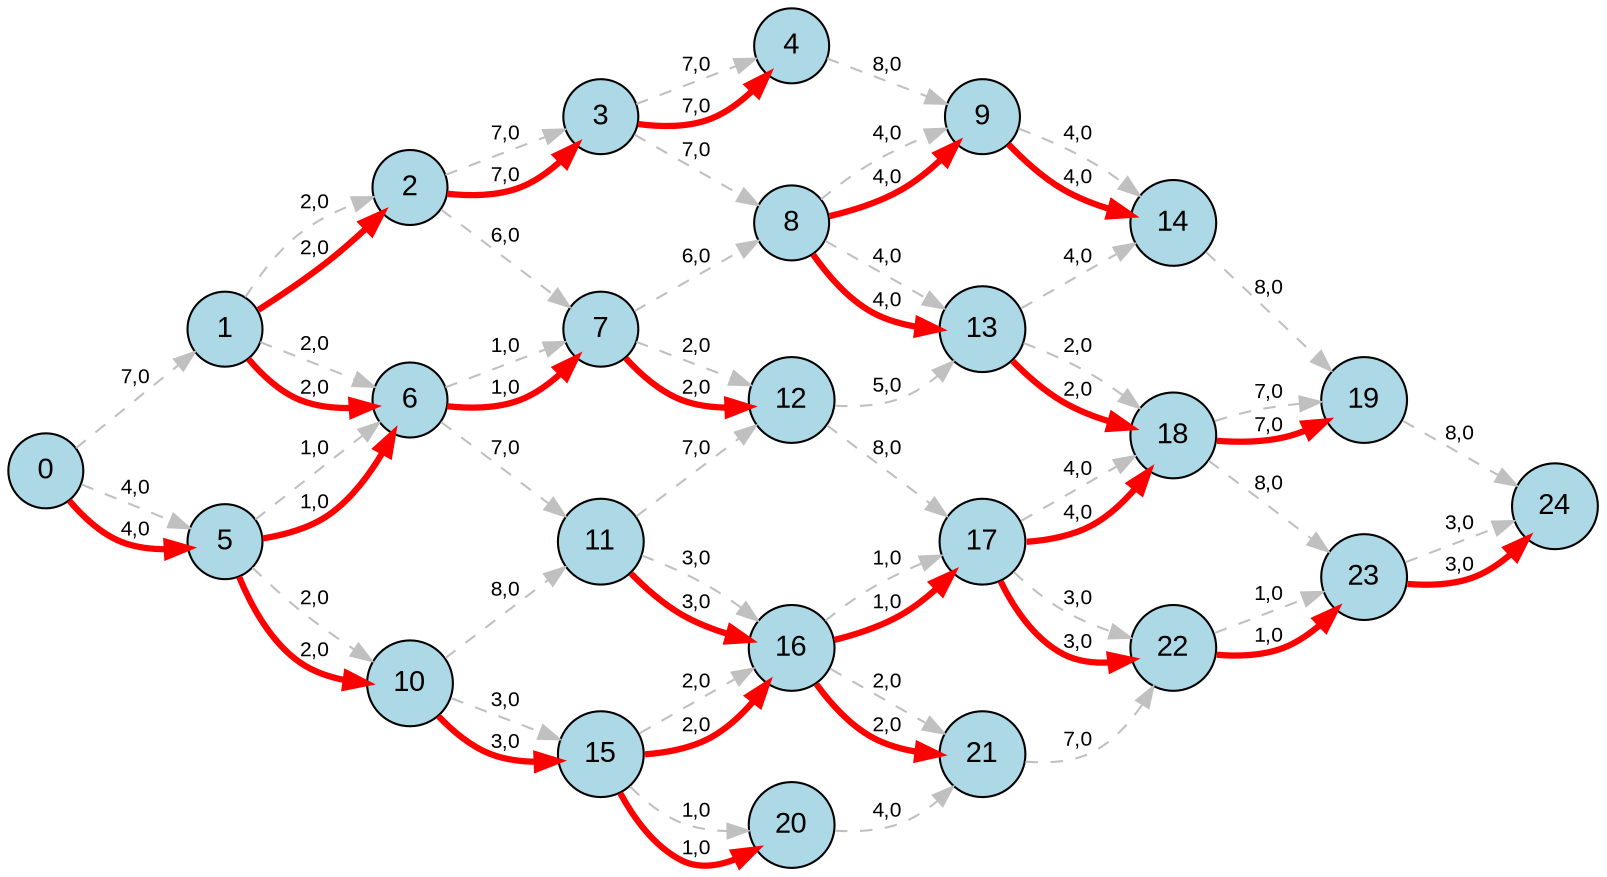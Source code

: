 // DOT file generated for MST Visualization
// Use: https://edotor.net/ or install GraphViz locally
digraph Graph3_KruskalMST {
  rankdir=LR;
  node [shape=circle, style=filled, fillcolor=lightblue, fontname=Arial];
  edge [fontname=Arial, fontsize=10];

  // Original graph edges (light gray)
  0 -> 1 [label="7,0", color=gray, penwidth=1, style=dashed];
  0 -> 5 [label="4,0", color=gray, penwidth=1, style=dashed];
  1 -> 2 [label="2,0", color=gray, penwidth=1, style=dashed];
  1 -> 6 [label="2,0", color=gray, penwidth=1, style=dashed];
  2 -> 3 [label="7,0", color=gray, penwidth=1, style=dashed];
  2 -> 7 [label="6,0", color=gray, penwidth=1, style=dashed];
  3 -> 4 [label="7,0", color=gray, penwidth=1, style=dashed];
  3 -> 8 [label="7,0", color=gray, penwidth=1, style=dashed];
  4 -> 9 [label="8,0", color=gray, penwidth=1, style=dashed];
  5 -> 6 [label="1,0", color=gray, penwidth=1, style=dashed];
  5 -> 10 [label="2,0", color=gray, penwidth=1, style=dashed];
  6 -> 7 [label="1,0", color=gray, penwidth=1, style=dashed];
  6 -> 11 [label="7,0", color=gray, penwidth=1, style=dashed];
  7 -> 8 [label="6,0", color=gray, penwidth=1, style=dashed];
  7 -> 12 [label="2,0", color=gray, penwidth=1, style=dashed];
  8 -> 9 [label="4,0", color=gray, penwidth=1, style=dashed];
  8 -> 13 [label="4,0", color=gray, penwidth=1, style=dashed];
  9 -> 14 [label="4,0", color=gray, penwidth=1, style=dashed];
  10 -> 11 [label="8,0", color=gray, penwidth=1, style=dashed];
  10 -> 15 [label="3,0", color=gray, penwidth=1, style=dashed];
  11 -> 12 [label="7,0", color=gray, penwidth=1, style=dashed];
  11 -> 16 [label="3,0", color=gray, penwidth=1, style=dashed];
  12 -> 13 [label="5,0", color=gray, penwidth=1, style=dashed];
  12 -> 17 [label="8,0", color=gray, penwidth=1, style=dashed];
  13 -> 14 [label="4,0", color=gray, penwidth=1, style=dashed];
  13 -> 18 [label="2,0", color=gray, penwidth=1, style=dashed];
  14 -> 19 [label="8,0", color=gray, penwidth=1, style=dashed];
  15 -> 16 [label="2,0", color=gray, penwidth=1, style=dashed];
  15 -> 20 [label="1,0", color=gray, penwidth=1, style=dashed];
  16 -> 17 [label="1,0", color=gray, penwidth=1, style=dashed];
  16 -> 21 [label="2,0", color=gray, penwidth=1, style=dashed];
  17 -> 18 [label="4,0", color=gray, penwidth=1, style=dashed];
  17 -> 22 [label="3,0", color=gray, penwidth=1, style=dashed];
  18 -> 19 [label="7,0", color=gray, penwidth=1, style=dashed];
  18 -> 23 [label="8,0", color=gray, penwidth=1, style=dashed];
  19 -> 24 [label="8,0", color=gray, penwidth=1, style=dashed];
  20 -> 21 [label="4,0", color=gray, penwidth=1, style=dashed];
  21 -> 22 [label="7,0", color=gray, penwidth=1, style=dashed];
  22 -> 23 [label="1,0", color=gray, penwidth=1, style=dashed];
  23 -> 24 [label="3,0", color=gray, penwidth=1, style=dashed];

  // Minimum Spanning Tree edges (bold red)
  5 -> 6 [label="1,0", color=red, penwidth=3.0, style=solid];
  6 -> 7 [label="1,0", color=red, penwidth=3.0, style=solid];
  15 -> 20 [label="1,0", color=red, penwidth=3.0, style=solid];
  16 -> 17 [label="1,0", color=red, penwidth=3.0, style=solid];
  22 -> 23 [label="1,0", color=red, penwidth=3.0, style=solid];
  1 -> 2 [label="2,0", color=red, penwidth=3.0, style=solid];
  1 -> 6 [label="2,0", color=red, penwidth=3.0, style=solid];
  5 -> 10 [label="2,0", color=red, penwidth=3.0, style=solid];
  7 -> 12 [label="2,0", color=red, penwidth=3.0, style=solid];
  13 -> 18 [label="2,0", color=red, penwidth=3.0, style=solid];
  15 -> 16 [label="2,0", color=red, penwidth=3.0, style=solid];
  16 -> 21 [label="2,0", color=red, penwidth=3.0, style=solid];
  10 -> 15 [label="3,0", color=red, penwidth=3.0, style=solid];
  11 -> 16 [label="3,0", color=red, penwidth=3.0, style=solid];
  17 -> 22 [label="3,0", color=red, penwidth=3.0, style=solid];
  23 -> 24 [label="3,0", color=red, penwidth=3.0, style=solid];
  0 -> 5 [label="4,0", color=red, penwidth=3.0, style=solid];
  8 -> 9 [label="4,0", color=red, penwidth=3.0, style=solid];
  8 -> 13 [label="4,0", color=red, penwidth=3.0, style=solid];
  9 -> 14 [label="4,0", color=red, penwidth=3.0, style=solid];
  17 -> 18 [label="4,0", color=red, penwidth=3.0, style=solid];
  2 -> 3 [label="7,0", color=red, penwidth=3.0, style=solid];
  3 -> 4 [label="7,0", color=red, penwidth=3.0, style=solid];
  18 -> 19 [label="7,0", color=red, penwidth=3.0, style=solid];
}

